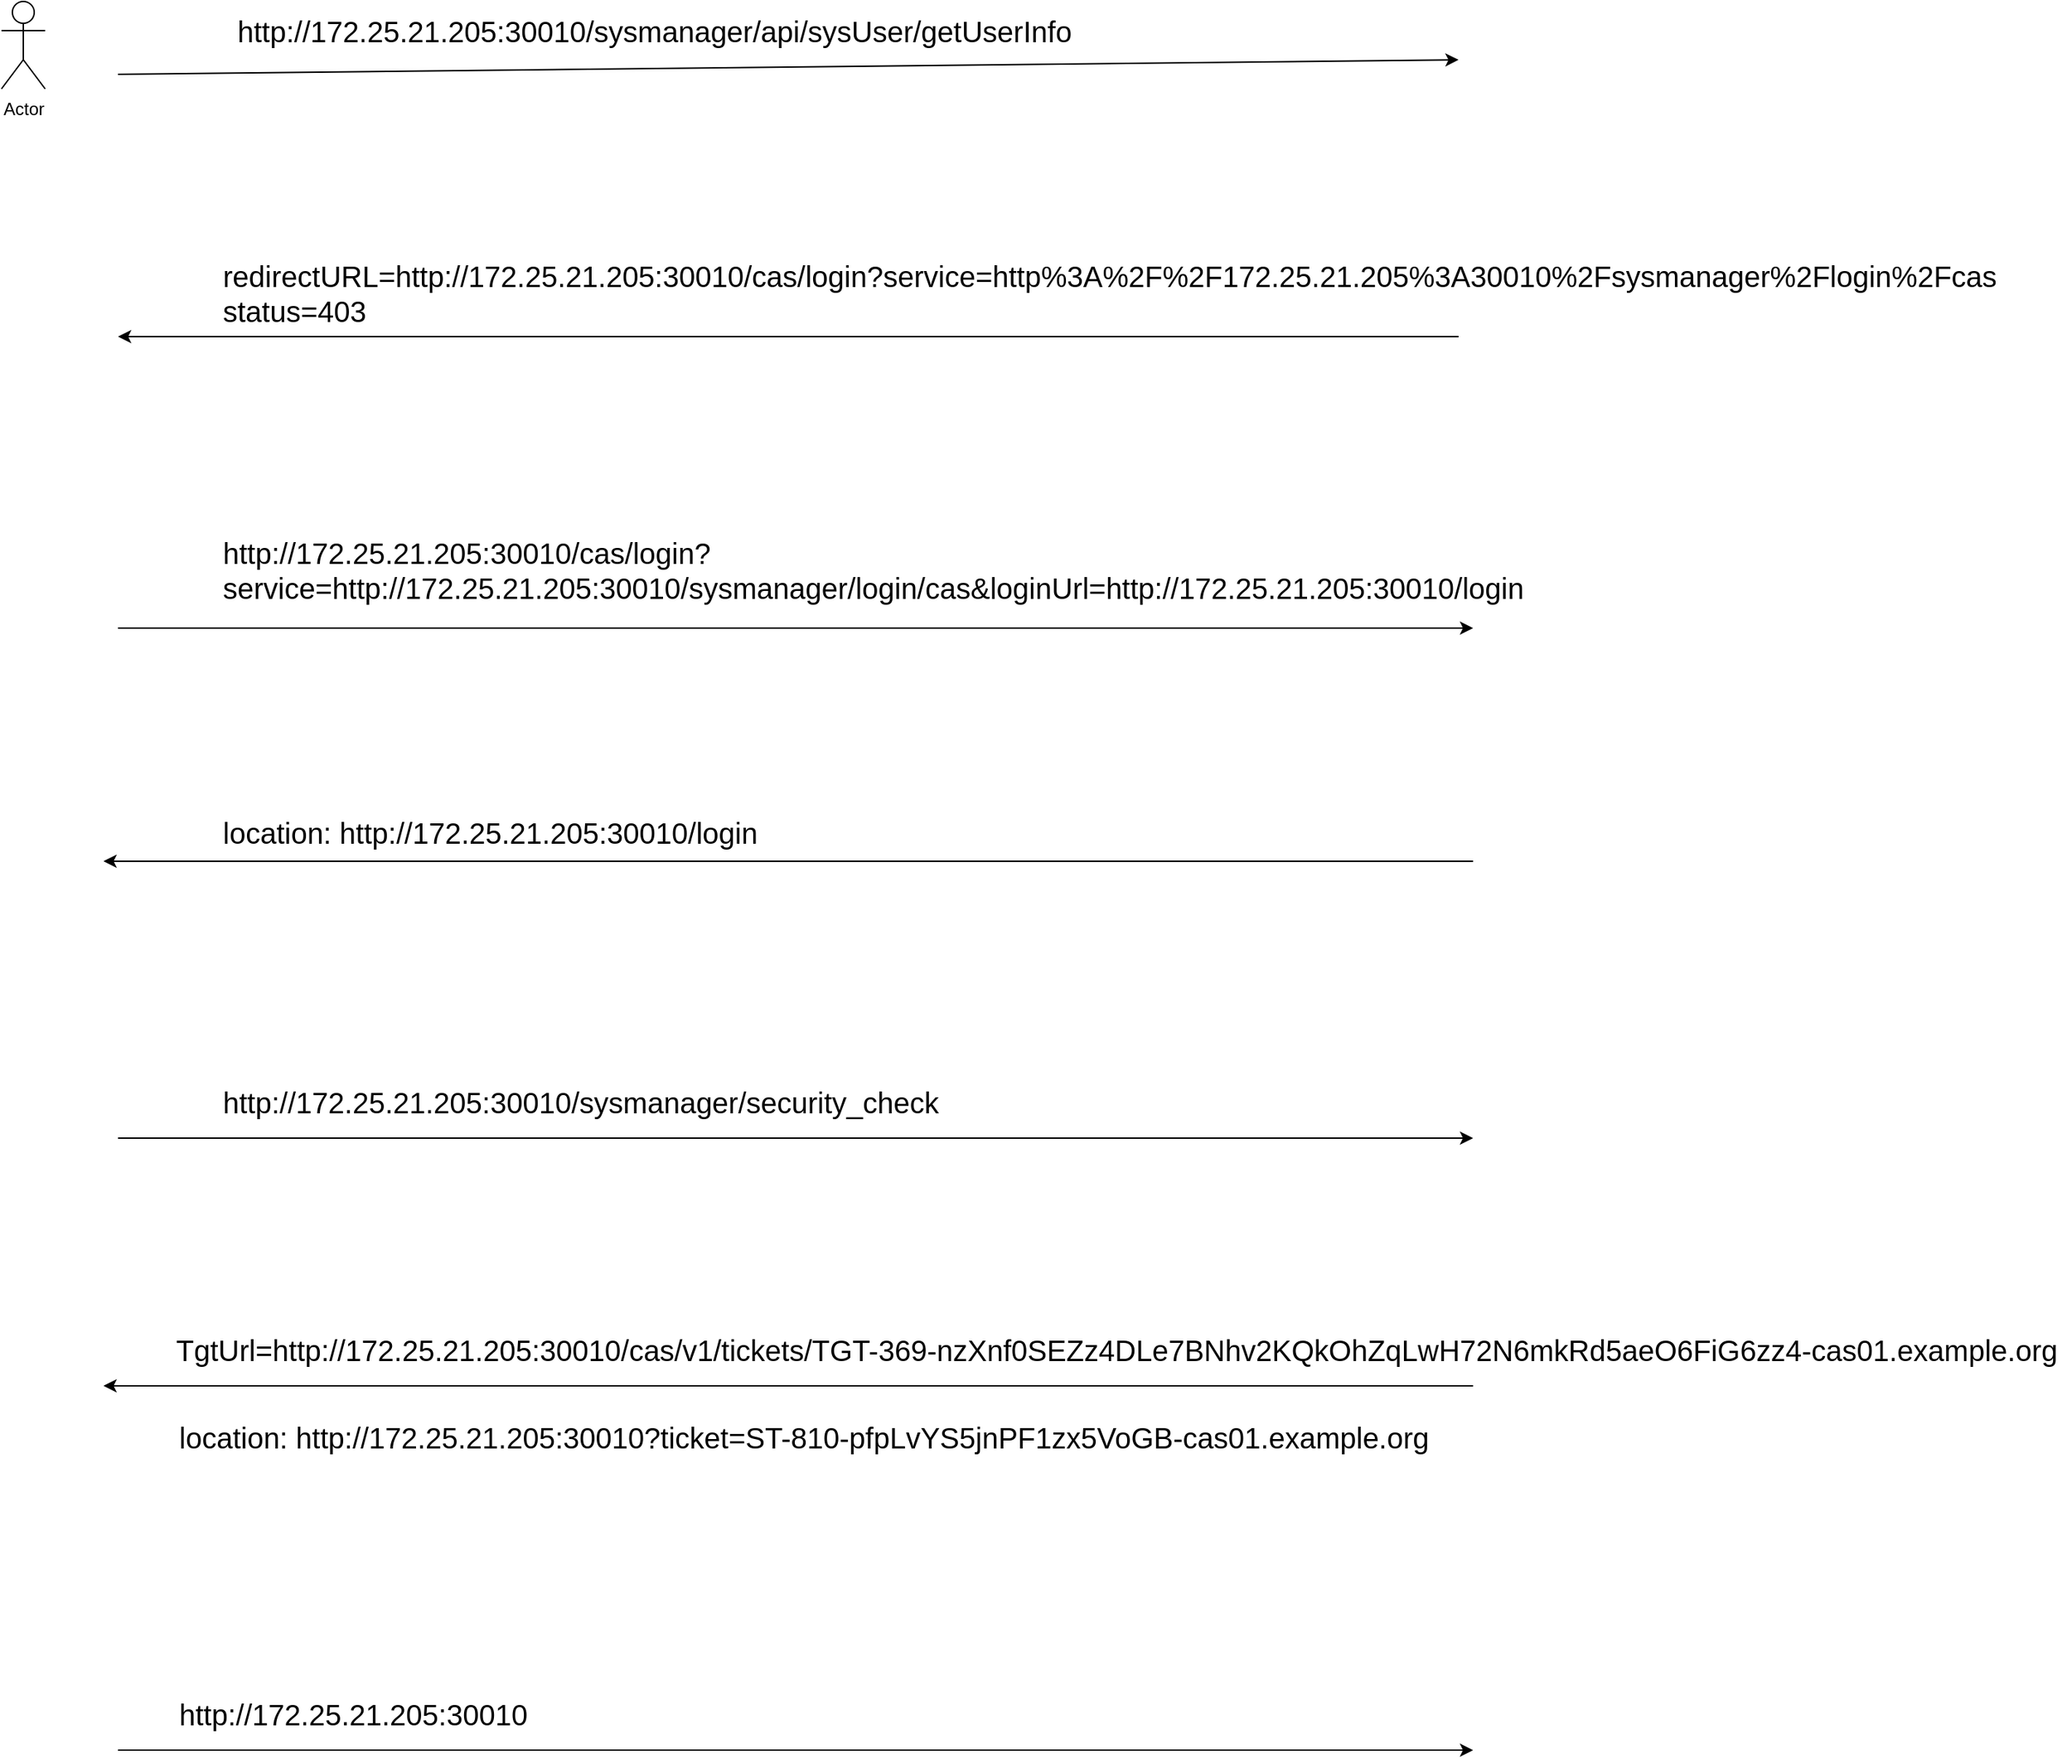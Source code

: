 <mxfile version="13.9.1" type="github">
  <diagram id="rD9GtttVH1yvxe2XEJpl" name="Page-1">
    <mxGraphModel dx="2087" dy="1207" grid="1" gridSize="10" guides="1" tooltips="1" connect="1" arrows="1" fold="1" page="1" pageScale="1" pageWidth="5000" pageHeight="3000" math="0" shadow="0">
      <root>
        <mxCell id="0" />
        <mxCell id="1" parent="0" />
        <mxCell id="0LO9r10XvpWiEU8YtFpy-4" value="Actor" style="shape=umlActor;verticalLabelPosition=bottom;verticalAlign=top;html=1;outlineConnect=0;" vertex="1" parent="1">
          <mxGeometry x="200" y="250" width="30" height="60" as="geometry" />
        </mxCell>
        <mxCell id="0LO9r10XvpWiEU8YtFpy-5" value="" style="endArrow=classic;html=1;" edge="1" parent="1">
          <mxGeometry width="50" height="50" relative="1" as="geometry">
            <mxPoint x="280" y="300" as="sourcePoint" />
            <mxPoint x="1200" y="290" as="targetPoint" />
          </mxGeometry>
        </mxCell>
        <mxCell id="0LO9r10XvpWiEU8YtFpy-6" value="http://172.25.21.205:30010/sysmanager/api/sysUser/getUserInfo" style="text;html=1;strokeColor=none;fillColor=none;align=left;verticalAlign=middle;whiteSpace=wrap;rounded=0;fontSize=20;" vertex="1" parent="1">
          <mxGeometry x="360" y="260" width="40" height="20" as="geometry" />
        </mxCell>
        <mxCell id="0LO9r10XvpWiEU8YtFpy-7" value="" style="endArrow=classic;html=1;fontSize=20;" edge="1" parent="1">
          <mxGeometry width="50" height="50" relative="1" as="geometry">
            <mxPoint x="1200" y="480" as="sourcePoint" />
            <mxPoint x="280" y="480" as="targetPoint" />
          </mxGeometry>
        </mxCell>
        <mxCell id="0LO9r10XvpWiEU8YtFpy-8" value="redirectURL=http://172.25.21.205:30010/cas/login?service=http%3A%2F%2F172.25.21.205%3A30010%2Fsysmanager%2Flogin%2Fcas&lt;br&gt;status=403" style="text;html=1;align=left;verticalAlign=middle;resizable=0;points=[];autosize=1;fontSize=20;" vertex="1" parent="1">
          <mxGeometry x="350" y="425" width="1230" height="50" as="geometry" />
        </mxCell>
        <mxCell id="0LO9r10XvpWiEU8YtFpy-9" value="" style="endArrow=classic;html=1;fontSize=20;" edge="1" parent="1">
          <mxGeometry width="50" height="50" relative="1" as="geometry">
            <mxPoint x="280" y="680" as="sourcePoint" />
            <mxPoint x="1210" y="680" as="targetPoint" />
          </mxGeometry>
        </mxCell>
        <mxCell id="0LO9r10XvpWiEU8YtFpy-10" value="http://172.25.21.205:30010/cas/login?service=http://172.25.21.205:30010/sysmanager/login/cas&amp;amp;loginUrl=http://172.25.21.205:30010/login" style="text;html=1;strokeColor=none;fillColor=none;align=left;verticalAlign=middle;whiteSpace=wrap;rounded=0;fontSize=20;" vertex="1" parent="1">
          <mxGeometry x="350" y="630" width="40" height="20" as="geometry" />
        </mxCell>
        <mxCell id="0LO9r10XvpWiEU8YtFpy-11" value="" style="endArrow=classic;html=1;fontSize=20;" edge="1" parent="1">
          <mxGeometry width="50" height="50" relative="1" as="geometry">
            <mxPoint x="1210" y="840" as="sourcePoint" />
            <mxPoint x="270" y="840" as="targetPoint" />
          </mxGeometry>
        </mxCell>
        <mxCell id="0LO9r10XvpWiEU8YtFpy-12" value="location: http://172.25.21.205:30010/login" style="text;html=1;align=left;verticalAlign=middle;resizable=0;points=[];autosize=1;fontSize=20;" vertex="1" parent="1">
          <mxGeometry x="350" y="805" width="380" height="30" as="geometry" />
        </mxCell>
        <mxCell id="0LO9r10XvpWiEU8YtFpy-13" value="" style="endArrow=classic;html=1;fontSize=20;" edge="1" parent="1">
          <mxGeometry width="50" height="50" relative="1" as="geometry">
            <mxPoint x="280" y="1030" as="sourcePoint" />
            <mxPoint x="1210" y="1030" as="targetPoint" />
          </mxGeometry>
        </mxCell>
        <mxCell id="0LO9r10XvpWiEU8YtFpy-14" value="http://172.25.21.205:30010/sysmanager/security_check" style="text;html=1;align=left;verticalAlign=middle;resizable=0;points=[];autosize=1;fontSize=20;" vertex="1" parent="1">
          <mxGeometry x="350" y="990" width="510" height="30" as="geometry" />
        </mxCell>
        <mxCell id="0LO9r10XvpWiEU8YtFpy-15" value="" style="endArrow=classic;html=1;fontSize=20;" edge="1" parent="1">
          <mxGeometry width="50" height="50" relative="1" as="geometry">
            <mxPoint x="1210" y="1200" as="sourcePoint" />
            <mxPoint x="270" y="1200" as="targetPoint" />
          </mxGeometry>
        </mxCell>
        <mxCell id="0LO9r10XvpWiEU8YtFpy-16" value="TgtUrl=http://172.25.21.205:30010/cas/v1/tickets/TGT-369-nzXnf0SEZz4DLe7BNhv2KQkOhZqLwH72N6mkRd5aeO6FiG6zz4-cas01.example.org" style="text;html=1;align=center;verticalAlign=middle;resizable=0;points=[];autosize=1;fontSize=20;" vertex="1" parent="1">
          <mxGeometry x="310" y="1160" width="1310" height="30" as="geometry" />
        </mxCell>
        <mxCell id="0LO9r10XvpWiEU8YtFpy-17" value="location: http://172.25.21.205:30010?ticket=ST-810-pfpLvYS5jnPF1zx5VoGB-cas01.example.org" style="text;html=1;align=left;verticalAlign=middle;resizable=0;points=[];autosize=1;fontSize=20;" vertex="1" parent="1">
          <mxGeometry x="320" y="1220" width="870" height="30" as="geometry" />
        </mxCell>
        <mxCell id="0LO9r10XvpWiEU8YtFpy-18" value="" style="endArrow=classic;html=1;fontSize=20;" edge="1" parent="1">
          <mxGeometry width="50" height="50" relative="1" as="geometry">
            <mxPoint x="280" y="1450" as="sourcePoint" />
            <mxPoint x="1210" y="1450" as="targetPoint" />
          </mxGeometry>
        </mxCell>
        <mxCell id="0LO9r10XvpWiEU8YtFpy-19" value="&lt;span&gt;http://172.25.21.205:30010&lt;/span&gt;" style="text;html=1;align=left;verticalAlign=middle;resizable=0;points=[];autosize=1;fontSize=20;" vertex="1" parent="1">
          <mxGeometry x="320" y="1410" width="250" height="30" as="geometry" />
        </mxCell>
      </root>
    </mxGraphModel>
  </diagram>
</mxfile>
